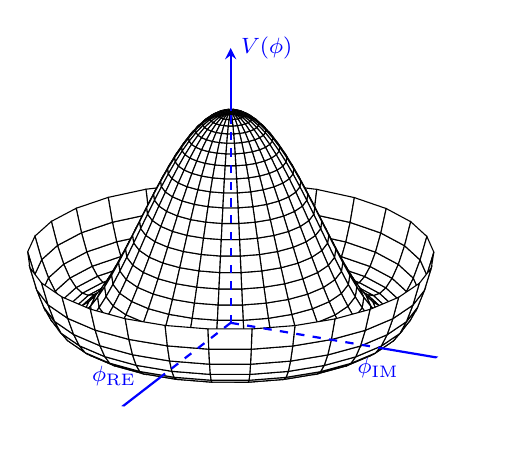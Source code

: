 \begin{tikzpicture}

    \begin{axis}[
        %axis lines=center,
        %axis line style={->},
        hide axis,
        samples=30,
        domain=0:360,
        y domain=0:1.25,
        xtick=\empty,
        ytick=\empty,
        ztick=\empty
    ]
    \addplot3 [surf, shader=flat, draw=black, fill=white, z buffer=sort] ({sin(x)*y}, {cos(x)*y}, {(y^2-1)^2});

    \draw[blue,thick,dashed] (axis cs:0,0,0) -- (axis cs:1,0,0)
    node[below,font=\footnotesize]{$\phi_{\text{IM}}$};
    \draw[blue,thick,-stealth] (axis cs:1,0,0) -- (axis cs:2.0,0,0)
    node[above,font=\footnotesize]{$\hat{y}$};
    \draw[blue,thick,dashed] (axis cs:0,0,0) -- (axis cs:0,-1,0)
    node[left=2mm,font=\footnotesize]{$\phi_{\text{RE}}$};
    \draw[blue,thick,-stealth] (axis cs:0,-1,0) -- (axis cs:0,-2.0,0)
    node[right=1mm,font=\footnotesize]{$\hat{x}$};
    \draw[blue,thick,dashed] (axis cs:0,0,0) -- (axis cs:0,0,1)
    %node[left=2mm,font=\footnotesize]{$\phi_{\text{RE}}$}
    ;
    \draw[blue,thick,-stealth] (axis cs:0,0,1) -- (axis cs:0,0,1.3)
    node[right,font=\footnotesize]{$V(\phi)$};

    \end{axis}

\end{tikzpicture}
